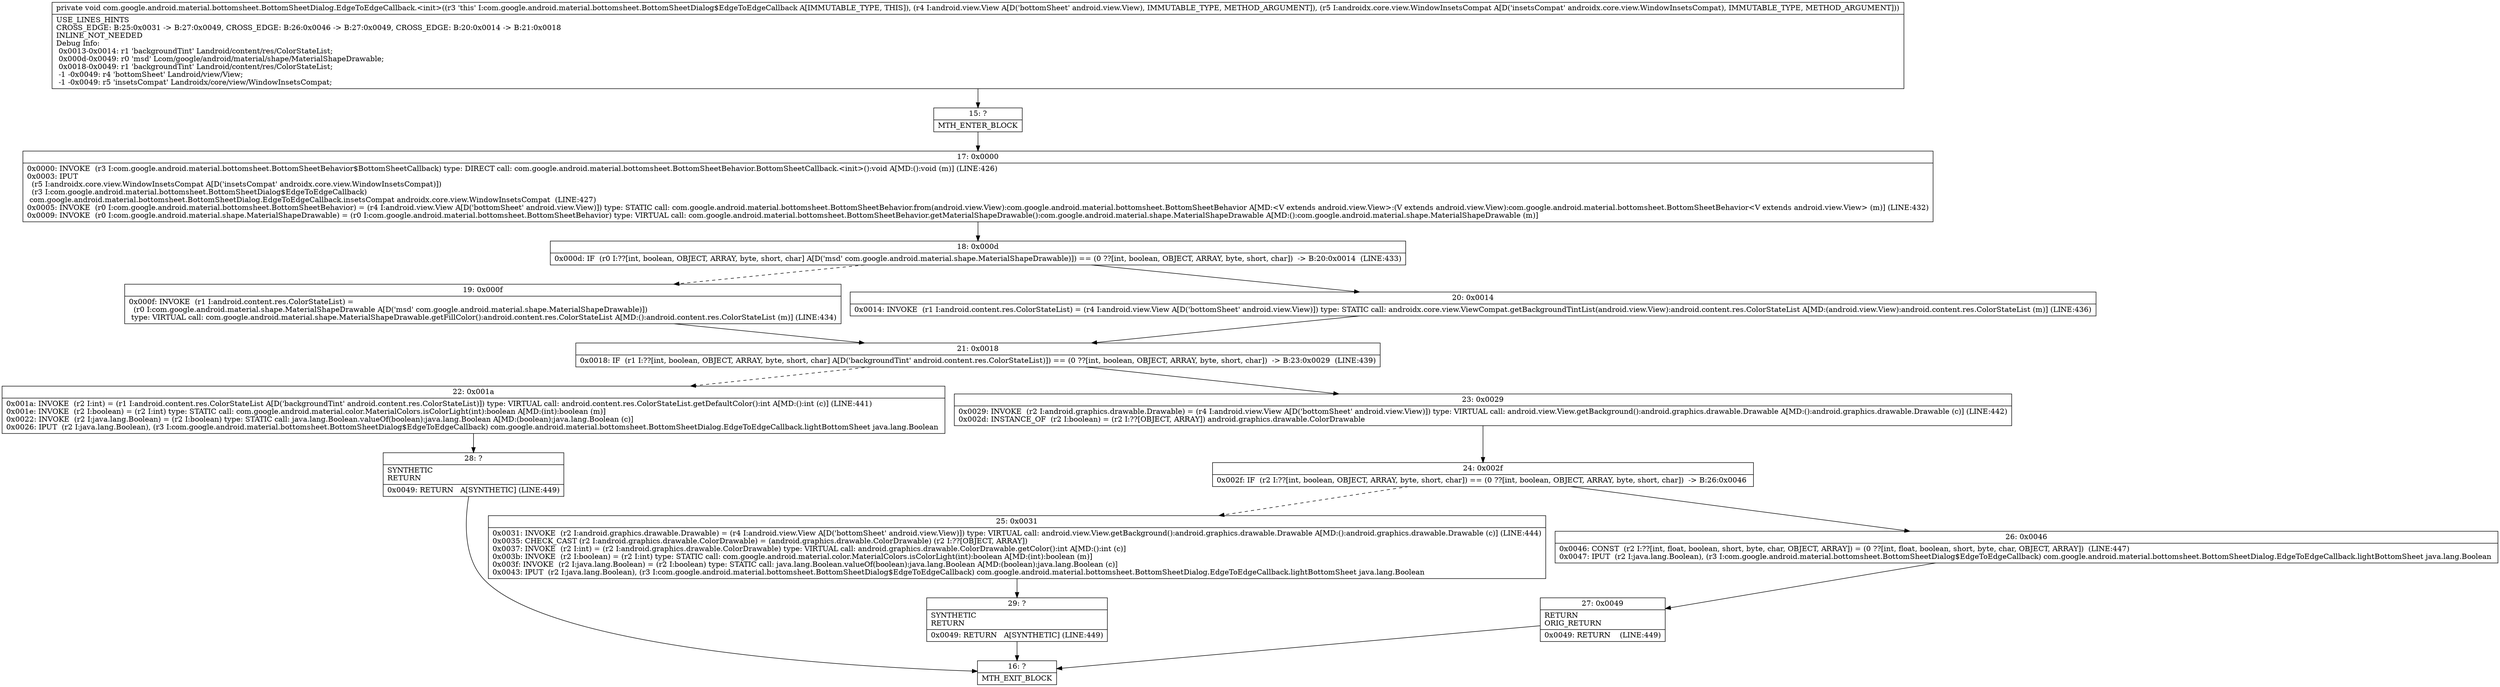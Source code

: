 digraph "CFG forcom.google.android.material.bottomsheet.BottomSheetDialog.EdgeToEdgeCallback.\<init\>(Landroid\/view\/View;Landroidx\/core\/view\/WindowInsetsCompat;)V" {
Node_15 [shape=record,label="{15\:\ ?|MTH_ENTER_BLOCK\l}"];
Node_17 [shape=record,label="{17\:\ 0x0000|0x0000: INVOKE  (r3 I:com.google.android.material.bottomsheet.BottomSheetBehavior$BottomSheetCallback) type: DIRECT call: com.google.android.material.bottomsheet.BottomSheetBehavior.BottomSheetCallback.\<init\>():void A[MD:():void (m)] (LINE:426)\l0x0003: IPUT  \l  (r5 I:androidx.core.view.WindowInsetsCompat A[D('insetsCompat' androidx.core.view.WindowInsetsCompat)])\l  (r3 I:com.google.android.material.bottomsheet.BottomSheetDialog$EdgeToEdgeCallback)\l com.google.android.material.bottomsheet.BottomSheetDialog.EdgeToEdgeCallback.insetsCompat androidx.core.view.WindowInsetsCompat  (LINE:427)\l0x0005: INVOKE  (r0 I:com.google.android.material.bottomsheet.BottomSheetBehavior) = (r4 I:android.view.View A[D('bottomSheet' android.view.View)]) type: STATIC call: com.google.android.material.bottomsheet.BottomSheetBehavior.from(android.view.View):com.google.android.material.bottomsheet.BottomSheetBehavior A[MD:\<V extends android.view.View\>:(V extends android.view.View):com.google.android.material.bottomsheet.BottomSheetBehavior\<V extends android.view.View\> (m)] (LINE:432)\l0x0009: INVOKE  (r0 I:com.google.android.material.shape.MaterialShapeDrawable) = (r0 I:com.google.android.material.bottomsheet.BottomSheetBehavior) type: VIRTUAL call: com.google.android.material.bottomsheet.BottomSheetBehavior.getMaterialShapeDrawable():com.google.android.material.shape.MaterialShapeDrawable A[MD:():com.google.android.material.shape.MaterialShapeDrawable (m)]\l}"];
Node_18 [shape=record,label="{18\:\ 0x000d|0x000d: IF  (r0 I:??[int, boolean, OBJECT, ARRAY, byte, short, char] A[D('msd' com.google.android.material.shape.MaterialShapeDrawable)]) == (0 ??[int, boolean, OBJECT, ARRAY, byte, short, char])  \-\> B:20:0x0014  (LINE:433)\l}"];
Node_19 [shape=record,label="{19\:\ 0x000f|0x000f: INVOKE  (r1 I:android.content.res.ColorStateList) = \l  (r0 I:com.google.android.material.shape.MaterialShapeDrawable A[D('msd' com.google.android.material.shape.MaterialShapeDrawable)])\l type: VIRTUAL call: com.google.android.material.shape.MaterialShapeDrawable.getFillColor():android.content.res.ColorStateList A[MD:():android.content.res.ColorStateList (m)] (LINE:434)\l}"];
Node_21 [shape=record,label="{21\:\ 0x0018|0x0018: IF  (r1 I:??[int, boolean, OBJECT, ARRAY, byte, short, char] A[D('backgroundTint' android.content.res.ColorStateList)]) == (0 ??[int, boolean, OBJECT, ARRAY, byte, short, char])  \-\> B:23:0x0029  (LINE:439)\l}"];
Node_22 [shape=record,label="{22\:\ 0x001a|0x001a: INVOKE  (r2 I:int) = (r1 I:android.content.res.ColorStateList A[D('backgroundTint' android.content.res.ColorStateList)]) type: VIRTUAL call: android.content.res.ColorStateList.getDefaultColor():int A[MD:():int (c)] (LINE:441)\l0x001e: INVOKE  (r2 I:boolean) = (r2 I:int) type: STATIC call: com.google.android.material.color.MaterialColors.isColorLight(int):boolean A[MD:(int):boolean (m)]\l0x0022: INVOKE  (r2 I:java.lang.Boolean) = (r2 I:boolean) type: STATIC call: java.lang.Boolean.valueOf(boolean):java.lang.Boolean A[MD:(boolean):java.lang.Boolean (c)]\l0x0026: IPUT  (r2 I:java.lang.Boolean), (r3 I:com.google.android.material.bottomsheet.BottomSheetDialog$EdgeToEdgeCallback) com.google.android.material.bottomsheet.BottomSheetDialog.EdgeToEdgeCallback.lightBottomSheet java.lang.Boolean \l}"];
Node_28 [shape=record,label="{28\:\ ?|SYNTHETIC\lRETURN\l|0x0049: RETURN   A[SYNTHETIC] (LINE:449)\l}"];
Node_16 [shape=record,label="{16\:\ ?|MTH_EXIT_BLOCK\l}"];
Node_23 [shape=record,label="{23\:\ 0x0029|0x0029: INVOKE  (r2 I:android.graphics.drawable.Drawable) = (r4 I:android.view.View A[D('bottomSheet' android.view.View)]) type: VIRTUAL call: android.view.View.getBackground():android.graphics.drawable.Drawable A[MD:():android.graphics.drawable.Drawable (c)] (LINE:442)\l0x002d: INSTANCE_OF  (r2 I:boolean) = (r2 I:??[OBJECT, ARRAY]) android.graphics.drawable.ColorDrawable \l}"];
Node_24 [shape=record,label="{24\:\ 0x002f|0x002f: IF  (r2 I:??[int, boolean, OBJECT, ARRAY, byte, short, char]) == (0 ??[int, boolean, OBJECT, ARRAY, byte, short, char])  \-\> B:26:0x0046 \l}"];
Node_25 [shape=record,label="{25\:\ 0x0031|0x0031: INVOKE  (r2 I:android.graphics.drawable.Drawable) = (r4 I:android.view.View A[D('bottomSheet' android.view.View)]) type: VIRTUAL call: android.view.View.getBackground():android.graphics.drawable.Drawable A[MD:():android.graphics.drawable.Drawable (c)] (LINE:444)\l0x0035: CHECK_CAST (r2 I:android.graphics.drawable.ColorDrawable) = (android.graphics.drawable.ColorDrawable) (r2 I:??[OBJECT, ARRAY]) \l0x0037: INVOKE  (r2 I:int) = (r2 I:android.graphics.drawable.ColorDrawable) type: VIRTUAL call: android.graphics.drawable.ColorDrawable.getColor():int A[MD:():int (c)]\l0x003b: INVOKE  (r2 I:boolean) = (r2 I:int) type: STATIC call: com.google.android.material.color.MaterialColors.isColorLight(int):boolean A[MD:(int):boolean (m)]\l0x003f: INVOKE  (r2 I:java.lang.Boolean) = (r2 I:boolean) type: STATIC call: java.lang.Boolean.valueOf(boolean):java.lang.Boolean A[MD:(boolean):java.lang.Boolean (c)]\l0x0043: IPUT  (r2 I:java.lang.Boolean), (r3 I:com.google.android.material.bottomsheet.BottomSheetDialog$EdgeToEdgeCallback) com.google.android.material.bottomsheet.BottomSheetDialog.EdgeToEdgeCallback.lightBottomSheet java.lang.Boolean \l}"];
Node_29 [shape=record,label="{29\:\ ?|SYNTHETIC\lRETURN\l|0x0049: RETURN   A[SYNTHETIC] (LINE:449)\l}"];
Node_26 [shape=record,label="{26\:\ 0x0046|0x0046: CONST  (r2 I:??[int, float, boolean, short, byte, char, OBJECT, ARRAY]) = (0 ??[int, float, boolean, short, byte, char, OBJECT, ARRAY])  (LINE:447)\l0x0047: IPUT  (r2 I:java.lang.Boolean), (r3 I:com.google.android.material.bottomsheet.BottomSheetDialog$EdgeToEdgeCallback) com.google.android.material.bottomsheet.BottomSheetDialog.EdgeToEdgeCallback.lightBottomSheet java.lang.Boolean \l}"];
Node_27 [shape=record,label="{27\:\ 0x0049|RETURN\lORIG_RETURN\l|0x0049: RETURN    (LINE:449)\l}"];
Node_20 [shape=record,label="{20\:\ 0x0014|0x0014: INVOKE  (r1 I:android.content.res.ColorStateList) = (r4 I:android.view.View A[D('bottomSheet' android.view.View)]) type: STATIC call: androidx.core.view.ViewCompat.getBackgroundTintList(android.view.View):android.content.res.ColorStateList A[MD:(android.view.View):android.content.res.ColorStateList (m)] (LINE:436)\l}"];
MethodNode[shape=record,label="{private void com.google.android.material.bottomsheet.BottomSheetDialog.EdgeToEdgeCallback.\<init\>((r3 'this' I:com.google.android.material.bottomsheet.BottomSheetDialog$EdgeToEdgeCallback A[IMMUTABLE_TYPE, THIS]), (r4 I:android.view.View A[D('bottomSheet' android.view.View), IMMUTABLE_TYPE, METHOD_ARGUMENT]), (r5 I:androidx.core.view.WindowInsetsCompat A[D('insetsCompat' androidx.core.view.WindowInsetsCompat), IMMUTABLE_TYPE, METHOD_ARGUMENT]))  | USE_LINES_HINTS\lCROSS_EDGE: B:25:0x0031 \-\> B:27:0x0049, CROSS_EDGE: B:26:0x0046 \-\> B:27:0x0049, CROSS_EDGE: B:20:0x0014 \-\> B:21:0x0018\lINLINE_NOT_NEEDED\lDebug Info:\l  0x0013\-0x0014: r1 'backgroundTint' Landroid\/content\/res\/ColorStateList;\l  0x000d\-0x0049: r0 'msd' Lcom\/google\/android\/material\/shape\/MaterialShapeDrawable;\l  0x0018\-0x0049: r1 'backgroundTint' Landroid\/content\/res\/ColorStateList;\l  \-1 \-0x0049: r4 'bottomSheet' Landroid\/view\/View;\l  \-1 \-0x0049: r5 'insetsCompat' Landroidx\/core\/view\/WindowInsetsCompat;\l}"];
MethodNode -> Node_15;Node_15 -> Node_17;
Node_17 -> Node_18;
Node_18 -> Node_19[style=dashed];
Node_18 -> Node_20;
Node_19 -> Node_21;
Node_21 -> Node_22[style=dashed];
Node_21 -> Node_23;
Node_22 -> Node_28;
Node_28 -> Node_16;
Node_23 -> Node_24;
Node_24 -> Node_25[style=dashed];
Node_24 -> Node_26;
Node_25 -> Node_29;
Node_29 -> Node_16;
Node_26 -> Node_27;
Node_27 -> Node_16;
Node_20 -> Node_21;
}

